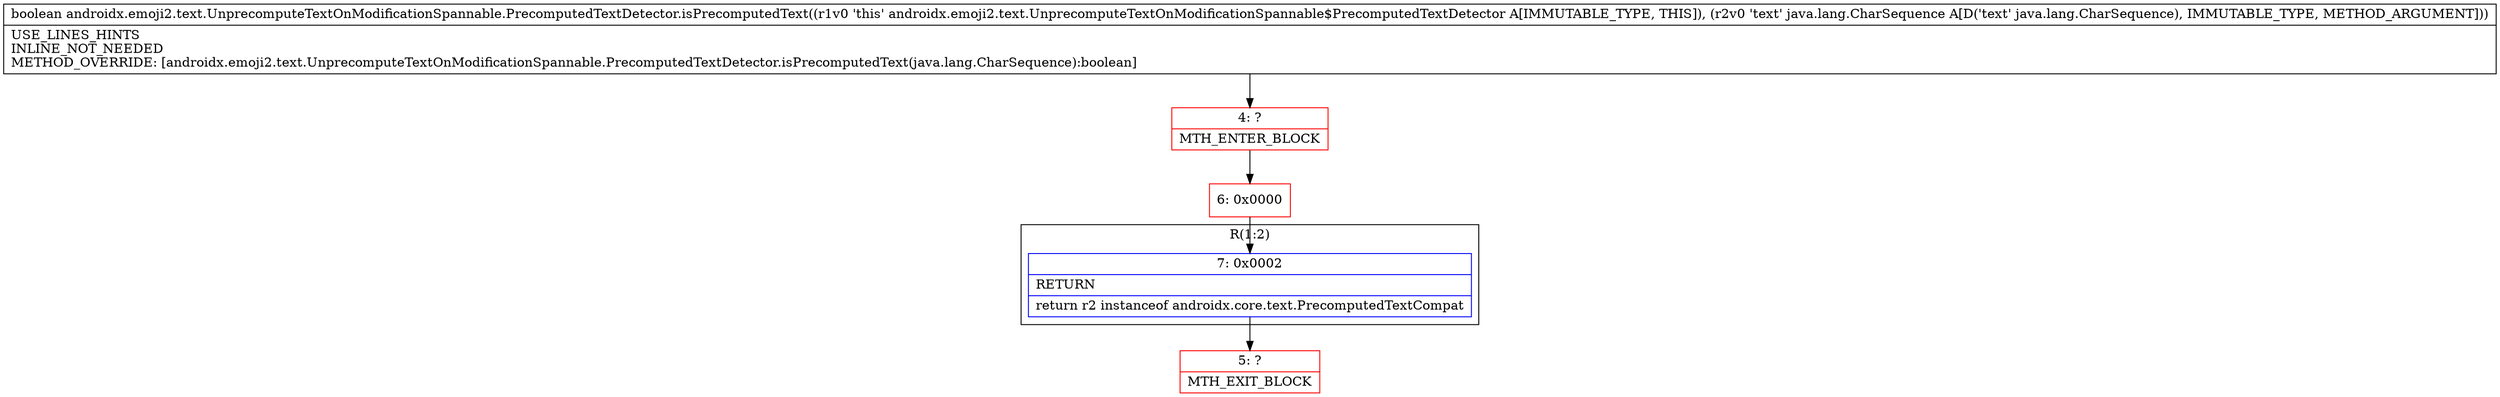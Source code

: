 digraph "CFG forandroidx.emoji2.text.UnprecomputeTextOnModificationSpannable.PrecomputedTextDetector.isPrecomputedText(Ljava\/lang\/CharSequence;)Z" {
subgraph cluster_Region_557486400 {
label = "R(1:2)";
node [shape=record,color=blue];
Node_7 [shape=record,label="{7\:\ 0x0002|RETURN\l|return r2 instanceof androidx.core.text.PrecomputedTextCompat\l}"];
}
Node_4 [shape=record,color=red,label="{4\:\ ?|MTH_ENTER_BLOCK\l}"];
Node_6 [shape=record,color=red,label="{6\:\ 0x0000}"];
Node_5 [shape=record,color=red,label="{5\:\ ?|MTH_EXIT_BLOCK\l}"];
MethodNode[shape=record,label="{boolean androidx.emoji2.text.UnprecomputeTextOnModificationSpannable.PrecomputedTextDetector.isPrecomputedText((r1v0 'this' androidx.emoji2.text.UnprecomputeTextOnModificationSpannable$PrecomputedTextDetector A[IMMUTABLE_TYPE, THIS]), (r2v0 'text' java.lang.CharSequence A[D('text' java.lang.CharSequence), IMMUTABLE_TYPE, METHOD_ARGUMENT]))  | USE_LINES_HINTS\lINLINE_NOT_NEEDED\lMETHOD_OVERRIDE: [androidx.emoji2.text.UnprecomputeTextOnModificationSpannable.PrecomputedTextDetector.isPrecomputedText(java.lang.CharSequence):boolean]\l}"];
MethodNode -> Node_4;Node_7 -> Node_5;
Node_4 -> Node_6;
Node_6 -> Node_7;
}


